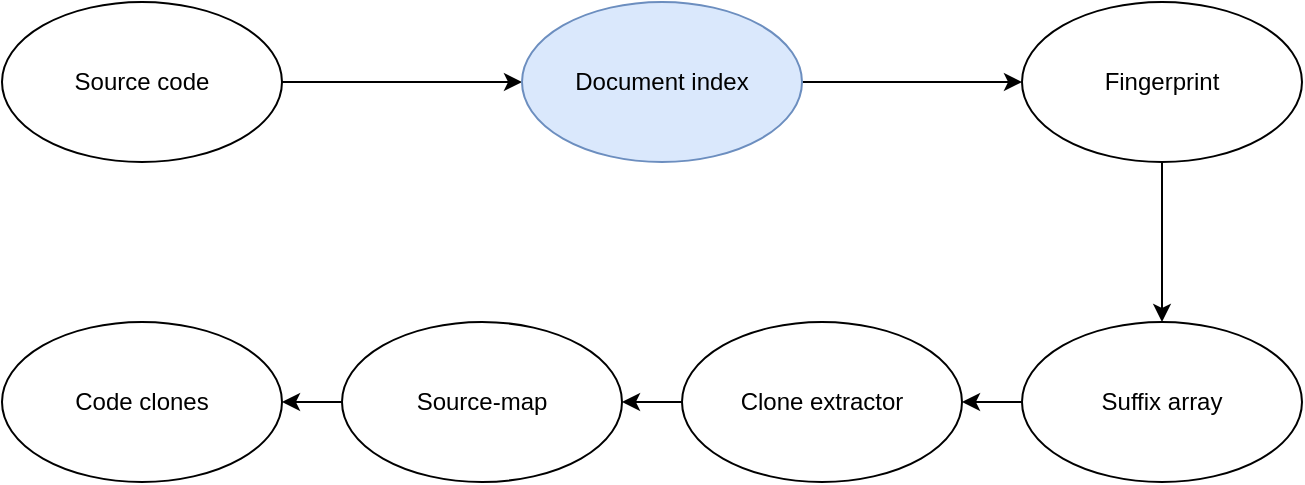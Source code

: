 <mxfile version="21.1.2" type="device">
  <diagram name="Page-1" id="0xaKvcrYNr95pNH14Osg">
    <mxGraphModel dx="2284" dy="1005" grid="1" gridSize="10" guides="1" tooltips="1" connect="1" arrows="1" fold="1" page="1" pageScale="1" pageWidth="850" pageHeight="1100" math="0" shadow="0">
      <root>
        <mxCell id="0" />
        <mxCell id="1" parent="0" />
        <mxCell id="Im9fZA_TLzj1qI4OMQGq-4" value="" style="edgeStyle=orthogonalEdgeStyle;rounded=0;orthogonalLoop=1;jettySize=auto;html=1;" edge="1" parent="1" source="Im9fZA_TLzj1qI4OMQGq-2" target="Im9fZA_TLzj1qI4OMQGq-3">
          <mxGeometry relative="1" as="geometry" />
        </mxCell>
        <mxCell id="Im9fZA_TLzj1qI4OMQGq-2" value="Source code" style="ellipse;whiteSpace=wrap;html=1;" vertex="1" parent="1">
          <mxGeometry x="-280" y="340" width="140" height="80" as="geometry" />
        </mxCell>
        <mxCell id="Im9fZA_TLzj1qI4OMQGq-6" value="" style="edgeStyle=orthogonalEdgeStyle;rounded=0;orthogonalLoop=1;jettySize=auto;html=1;" edge="1" parent="1" source="Im9fZA_TLzj1qI4OMQGq-3" target="Im9fZA_TLzj1qI4OMQGq-5">
          <mxGeometry relative="1" as="geometry" />
        </mxCell>
        <mxCell id="Im9fZA_TLzj1qI4OMQGq-3" value="Document index" style="ellipse;whiteSpace=wrap;html=1;fillColor=#dae8fc;strokeColor=#6c8ebf;" vertex="1" parent="1">
          <mxGeometry x="-20" y="340" width="140" height="80" as="geometry" />
        </mxCell>
        <mxCell id="Im9fZA_TLzj1qI4OMQGq-8" value="" style="edgeStyle=orthogonalEdgeStyle;rounded=0;orthogonalLoop=1;jettySize=auto;html=1;" edge="1" parent="1" source="Im9fZA_TLzj1qI4OMQGq-5" target="Im9fZA_TLzj1qI4OMQGq-7">
          <mxGeometry relative="1" as="geometry" />
        </mxCell>
        <mxCell id="Im9fZA_TLzj1qI4OMQGq-5" value="Fingerprint" style="ellipse;whiteSpace=wrap;html=1;" vertex="1" parent="1">
          <mxGeometry x="230" y="340" width="140" height="80" as="geometry" />
        </mxCell>
        <mxCell id="Im9fZA_TLzj1qI4OMQGq-10" value="" style="edgeStyle=orthogonalEdgeStyle;rounded=0;orthogonalLoop=1;jettySize=auto;html=1;" edge="1" parent="1" source="Im9fZA_TLzj1qI4OMQGq-7" target="Im9fZA_TLzj1qI4OMQGq-9">
          <mxGeometry relative="1" as="geometry" />
        </mxCell>
        <mxCell id="Im9fZA_TLzj1qI4OMQGq-7" value="Suffix array" style="ellipse;whiteSpace=wrap;html=1;" vertex="1" parent="1">
          <mxGeometry x="230" y="500" width="140" height="80" as="geometry" />
        </mxCell>
        <mxCell id="Im9fZA_TLzj1qI4OMQGq-12" value="" style="edgeStyle=orthogonalEdgeStyle;rounded=0;orthogonalLoop=1;jettySize=auto;html=1;" edge="1" parent="1" source="Im9fZA_TLzj1qI4OMQGq-9" target="Im9fZA_TLzj1qI4OMQGq-11">
          <mxGeometry relative="1" as="geometry" />
        </mxCell>
        <mxCell id="Im9fZA_TLzj1qI4OMQGq-9" value="Clone extractor" style="ellipse;whiteSpace=wrap;html=1;" vertex="1" parent="1">
          <mxGeometry x="60" y="500" width="140" height="80" as="geometry" />
        </mxCell>
        <mxCell id="Im9fZA_TLzj1qI4OMQGq-18" value="" style="edgeStyle=orthogonalEdgeStyle;rounded=0;orthogonalLoop=1;jettySize=auto;html=1;" edge="1" parent="1" source="Im9fZA_TLzj1qI4OMQGq-11" target="Im9fZA_TLzj1qI4OMQGq-17">
          <mxGeometry relative="1" as="geometry" />
        </mxCell>
        <mxCell id="Im9fZA_TLzj1qI4OMQGq-11" value="Source-map" style="ellipse;whiteSpace=wrap;html=1;" vertex="1" parent="1">
          <mxGeometry x="-110" y="500" width="140" height="80" as="geometry" />
        </mxCell>
        <mxCell id="Im9fZA_TLzj1qI4OMQGq-17" value="Code clones" style="ellipse;whiteSpace=wrap;html=1;" vertex="1" parent="1">
          <mxGeometry x="-280" y="500" width="140" height="80" as="geometry" />
        </mxCell>
      </root>
    </mxGraphModel>
  </diagram>
</mxfile>
